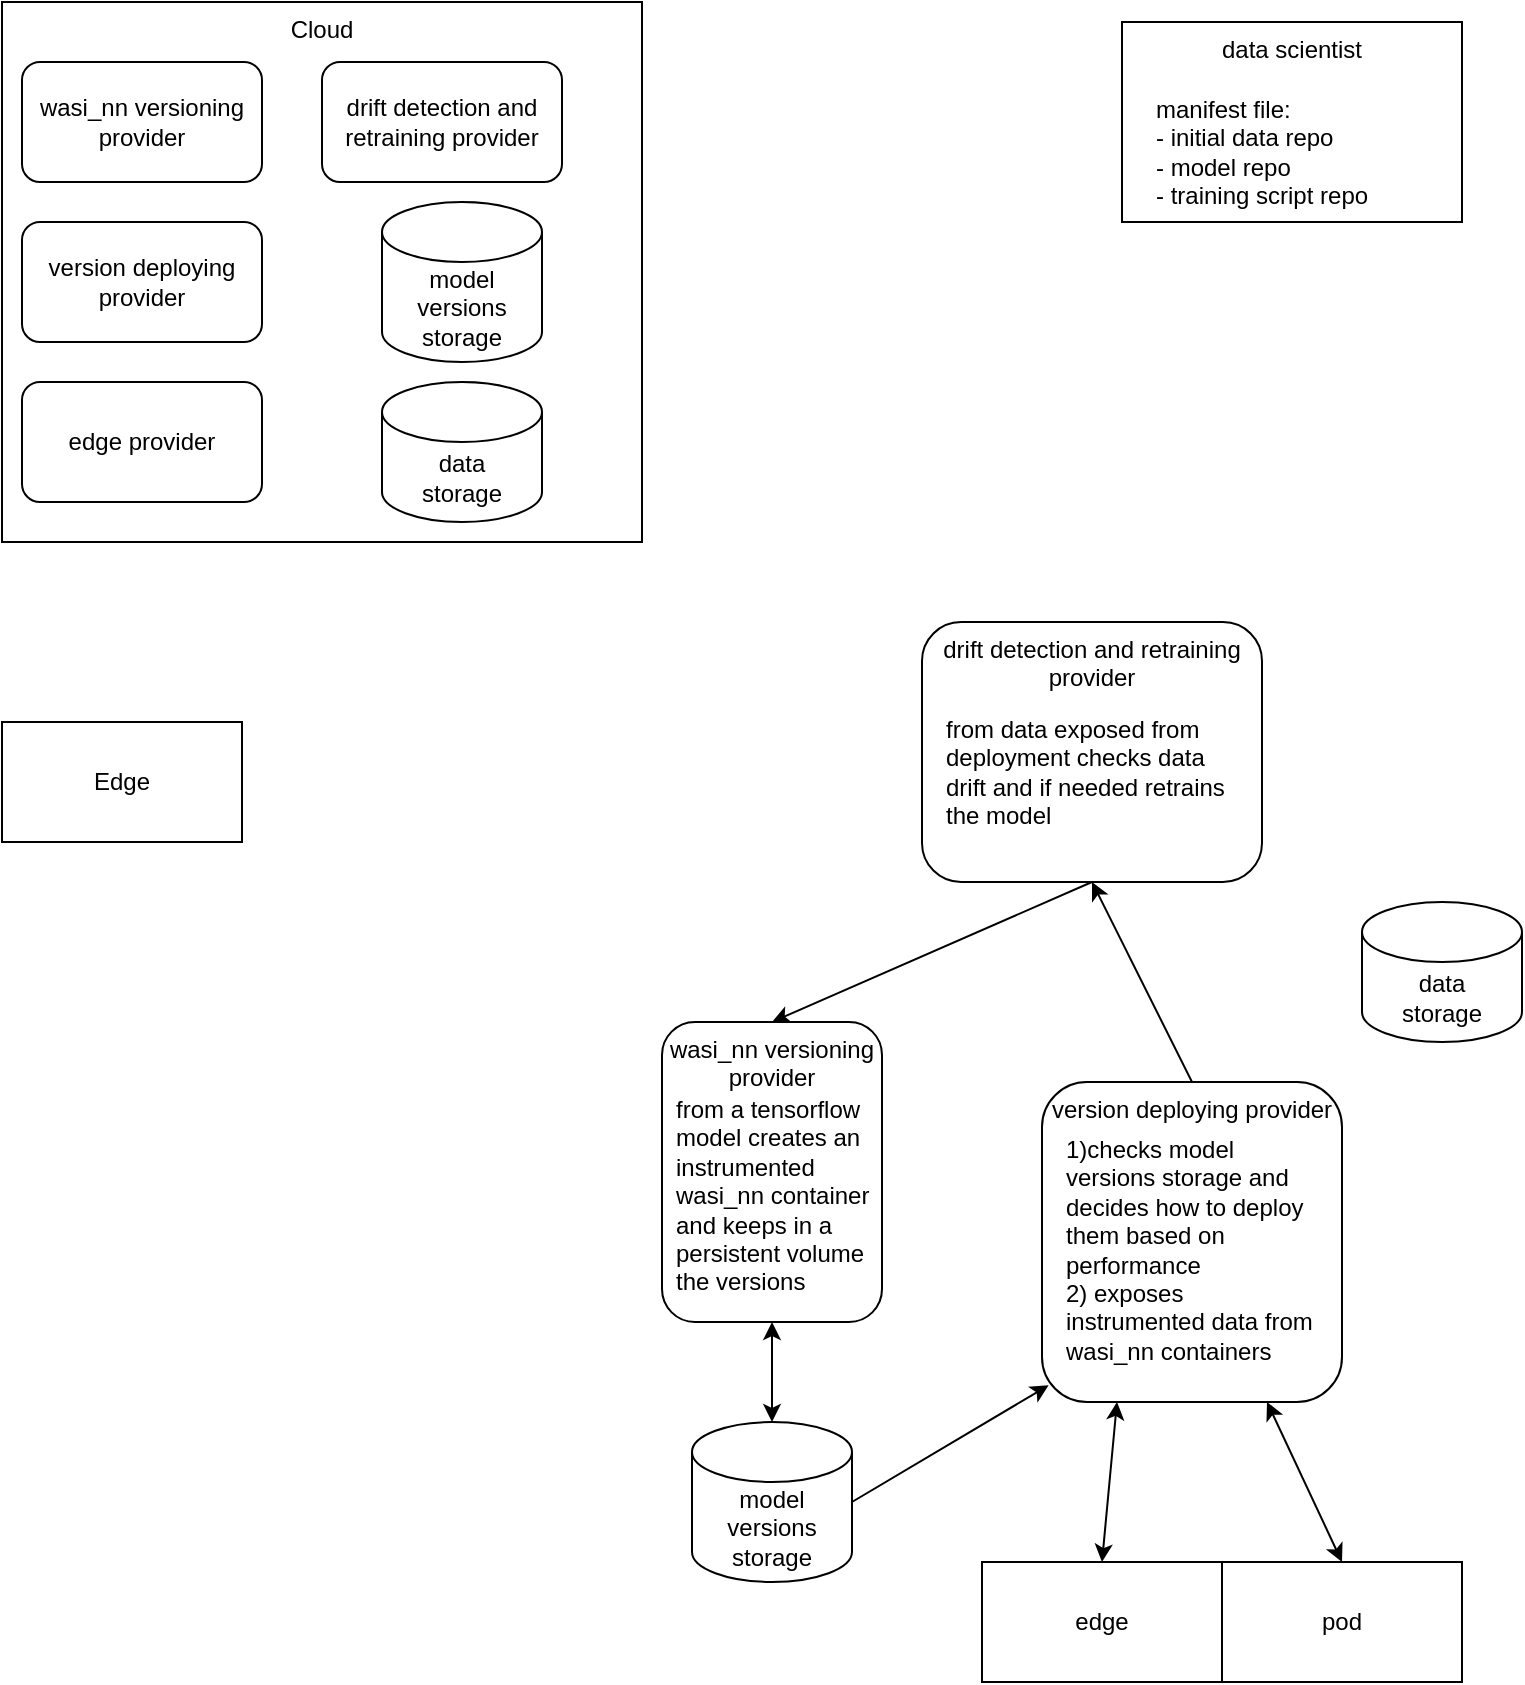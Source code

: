 <mxfile version="24.6.3" type="github">
  <diagram name="Pagina-1" id="XoBFGh6OX1IV-2UFjDrJ">
    <mxGraphModel dx="956" dy="518" grid="1" gridSize="10" guides="1" tooltips="1" connect="1" arrows="1" fold="1" page="1" pageScale="1" pageWidth="827" pageHeight="1169" math="0" shadow="0">
      <root>
        <mxCell id="0" />
        <mxCell id="1" parent="0" />
        <mxCell id="06Wwgs4prVSjVDr-wI6p-1" value="Cloud" style="rounded=0;whiteSpace=wrap;html=1;verticalAlign=top;" vertex="1" parent="1">
          <mxGeometry x="40" y="30" width="320" height="270" as="geometry" />
        </mxCell>
        <mxCell id="06Wwgs4prVSjVDr-wI6p-2" value="data scientist" style="rounded=0;whiteSpace=wrap;html=1;verticalAlign=top;" vertex="1" parent="1">
          <mxGeometry x="600" y="40" width="170" height="100" as="geometry" />
        </mxCell>
        <mxCell id="06Wwgs4prVSjVDr-wI6p-3" value="&lt;div&gt;manifest file:&lt;/div&gt;- initial data repo&lt;div&gt;- model repo&lt;/div&gt;&lt;div&gt;- training script repo&lt;/div&gt;" style="text;html=1;align=left;verticalAlign=top;whiteSpace=wrap;rounded=0;" vertex="1" parent="1">
          <mxGeometry x="615" y="70" width="145" height="70" as="geometry" />
        </mxCell>
        <mxCell id="06Wwgs4prVSjVDr-wI6p-9" value="wasi_nn versioning provider" style="rounded=1;whiteSpace=wrap;html=1;" vertex="1" parent="1">
          <mxGeometry x="50" y="60" width="120" height="60" as="geometry" />
        </mxCell>
        <mxCell id="06Wwgs4prVSjVDr-wI6p-17" value="wasi_nn versioning provider" style="rounded=1;whiteSpace=wrap;html=1;verticalAlign=top;" vertex="1" parent="1">
          <mxGeometry x="370" y="540" width="110" height="150" as="geometry" />
        </mxCell>
        <mxCell id="06Wwgs4prVSjVDr-wI6p-18" value="from a tensorflow model creates an instrumented wasi_nn container and keeps in a persistent volume the versions" style="text;html=1;align=left;verticalAlign=top;whiteSpace=wrap;rounded=0;" vertex="1" parent="1">
          <mxGeometry x="375" y="570" width="100" height="120" as="geometry" />
        </mxCell>
        <mxCell id="06Wwgs4prVSjVDr-wI6p-19" value="version deploying provider" style="rounded=1;whiteSpace=wrap;html=1;" vertex="1" parent="1">
          <mxGeometry x="50" y="140" width="120" height="60" as="geometry" />
        </mxCell>
        <mxCell id="06Wwgs4prVSjVDr-wI6p-20" value="drift detection and retraining provider" style="rounded=1;whiteSpace=wrap;html=1;" vertex="1" parent="1">
          <mxGeometry x="200" y="60" width="120" height="60" as="geometry" />
        </mxCell>
        <mxCell id="06Wwgs4prVSjVDr-wI6p-21" value="model versions storage" style="shape=cylinder3;whiteSpace=wrap;html=1;boundedLbl=1;backgroundOutline=1;size=15;" vertex="1" parent="1">
          <mxGeometry x="230" y="130" width="80" height="80" as="geometry" />
        </mxCell>
        <mxCell id="06Wwgs4prVSjVDr-wI6p-23" value="edge provider" style="rounded=1;whiteSpace=wrap;html=1;" vertex="1" parent="1">
          <mxGeometry x="50" y="220" width="120" height="60" as="geometry" />
        </mxCell>
        <mxCell id="06Wwgs4prVSjVDr-wI6p-25" value="Edge" style="rounded=0;whiteSpace=wrap;html=1;" vertex="1" parent="1">
          <mxGeometry x="40" y="390" width="120" height="60" as="geometry" />
        </mxCell>
        <mxCell id="06Wwgs4prVSjVDr-wI6p-26" value="data&lt;div&gt;storage&lt;/div&gt;" style="shape=cylinder3;whiteSpace=wrap;html=1;boundedLbl=1;backgroundOutline=1;size=15;" vertex="1" parent="1">
          <mxGeometry x="230" y="220" width="80" height="70" as="geometry" />
        </mxCell>
        <mxCell id="06Wwgs4prVSjVDr-wI6p-27" value="model versions storage" style="shape=cylinder3;whiteSpace=wrap;html=1;boundedLbl=1;backgroundOutline=1;size=15;" vertex="1" parent="1">
          <mxGeometry x="385" y="740" width="80" height="80" as="geometry" />
        </mxCell>
        <mxCell id="06Wwgs4prVSjVDr-wI6p-29" value="" style="endArrow=classic;startArrow=classic;html=1;rounded=0;entryX=0.5;entryY=1;entryDx=0;entryDy=0;" edge="1" parent="1" source="06Wwgs4prVSjVDr-wI6p-27" target="06Wwgs4prVSjVDr-wI6p-18">
          <mxGeometry width="50" height="50" relative="1" as="geometry">
            <mxPoint x="420" y="760" as="sourcePoint" />
            <mxPoint x="470" y="710" as="targetPoint" />
          </mxGeometry>
        </mxCell>
        <mxCell id="06Wwgs4prVSjVDr-wI6p-30" value="drift detection and retraining provider" style="rounded=1;whiteSpace=wrap;html=1;verticalAlign=top;" vertex="1" parent="1">
          <mxGeometry x="500" y="340" width="170" height="130" as="geometry" />
        </mxCell>
        <mxCell id="06Wwgs4prVSjVDr-wI6p-31" value="version deploying provider" style="rounded=1;whiteSpace=wrap;html=1;verticalAlign=top;" vertex="1" parent="1">
          <mxGeometry x="560" y="570" width="150" height="160" as="geometry" />
        </mxCell>
        <mxCell id="06Wwgs4prVSjVDr-wI6p-32" value="" style="endArrow=classic;html=1;rounded=0;entryX=0.5;entryY=1;entryDx=0;entryDy=0;exitX=0.5;exitY=0;exitDx=0;exitDy=0;" edge="1" parent="1" source="06Wwgs4prVSjVDr-wI6p-31" target="06Wwgs4prVSjVDr-wI6p-30">
          <mxGeometry width="50" height="50" relative="1" as="geometry">
            <mxPoint x="710" y="620" as="sourcePoint" />
            <mxPoint x="760" y="570" as="targetPoint" />
          </mxGeometry>
        </mxCell>
        <mxCell id="06Wwgs4prVSjVDr-wI6p-33" value="" style="endArrow=classic;html=1;rounded=0;exitX=0.5;exitY=1;exitDx=0;exitDy=0;entryX=0.5;entryY=0;entryDx=0;entryDy=0;" edge="1" parent="1" source="06Wwgs4prVSjVDr-wI6p-30" target="06Wwgs4prVSjVDr-wI6p-17">
          <mxGeometry width="50" height="50" relative="1" as="geometry">
            <mxPoint x="530" y="610" as="sourcePoint" />
            <mxPoint x="580" y="560" as="targetPoint" />
          </mxGeometry>
        </mxCell>
        <mxCell id="06Wwgs4prVSjVDr-wI6p-38" value="" style="endArrow=classic;html=1;rounded=0;exitX=1;exitY=0.5;exitDx=0;exitDy=0;exitPerimeter=0;entryX=0.022;entryY=0.948;entryDx=0;entryDy=0;entryPerimeter=0;" edge="1" parent="1" source="06Wwgs4prVSjVDr-wI6p-27" target="06Wwgs4prVSjVDr-wI6p-31">
          <mxGeometry width="50" height="50" relative="1" as="geometry">
            <mxPoint x="490" y="780" as="sourcePoint" />
            <mxPoint x="570" y="800" as="targetPoint" />
          </mxGeometry>
        </mxCell>
        <mxCell id="06Wwgs4prVSjVDr-wI6p-39" value="" style="endArrow=classic;startArrow=classic;html=1;rounded=0;entryX=0.25;entryY=1;entryDx=0;entryDy=0;" edge="1" parent="1" target="06Wwgs4prVSjVDr-wI6p-31">
          <mxGeometry width="50" height="50" relative="1" as="geometry">
            <mxPoint x="590" y="810" as="sourcePoint" />
            <mxPoint x="640" y="760" as="targetPoint" />
          </mxGeometry>
        </mxCell>
        <mxCell id="06Wwgs4prVSjVDr-wI6p-40" value="" style="endArrow=classic;startArrow=classic;html=1;rounded=0;exitX=0.75;exitY=1;exitDx=0;exitDy=0;" edge="1" parent="1" source="06Wwgs4prVSjVDr-wI6p-31">
          <mxGeometry width="50" height="50" relative="1" as="geometry">
            <mxPoint x="670" y="820" as="sourcePoint" />
            <mxPoint x="710" y="810" as="targetPoint" />
          </mxGeometry>
        </mxCell>
        <mxCell id="06Wwgs4prVSjVDr-wI6p-42" value="edge" style="rounded=0;whiteSpace=wrap;html=1;" vertex="1" parent="1">
          <mxGeometry x="530" y="810" width="120" height="60" as="geometry" />
        </mxCell>
        <mxCell id="06Wwgs4prVSjVDr-wI6p-43" value="pod" style="rounded=0;whiteSpace=wrap;html=1;" vertex="1" parent="1">
          <mxGeometry x="650" y="810" width="120" height="60" as="geometry" />
        </mxCell>
        <mxCell id="06Wwgs4prVSjVDr-wI6p-44" value="1)checks model versions storage and decides how to deploy them based on performance&lt;div&gt;2) exposes instrumented data from wasi_nn containers&lt;/div&gt;" style="text;html=1;align=left;verticalAlign=top;whiteSpace=wrap;rounded=0;" vertex="1" parent="1">
          <mxGeometry x="570" y="590" width="130" height="130" as="geometry" />
        </mxCell>
        <mxCell id="06Wwgs4prVSjVDr-wI6p-45" value="from data exposed from deployment checks data drift and if needed retrains the model" style="text;html=1;align=left;verticalAlign=top;whiteSpace=wrap;rounded=0;" vertex="1" parent="1">
          <mxGeometry x="510" y="380" width="150" height="80" as="geometry" />
        </mxCell>
        <mxCell id="06Wwgs4prVSjVDr-wI6p-46" value="data&lt;div&gt;storage&lt;/div&gt;" style="shape=cylinder3;whiteSpace=wrap;html=1;boundedLbl=1;backgroundOutline=1;size=15;" vertex="1" parent="1">
          <mxGeometry x="720" y="480" width="80" height="70" as="geometry" />
        </mxCell>
      </root>
    </mxGraphModel>
  </diagram>
</mxfile>
